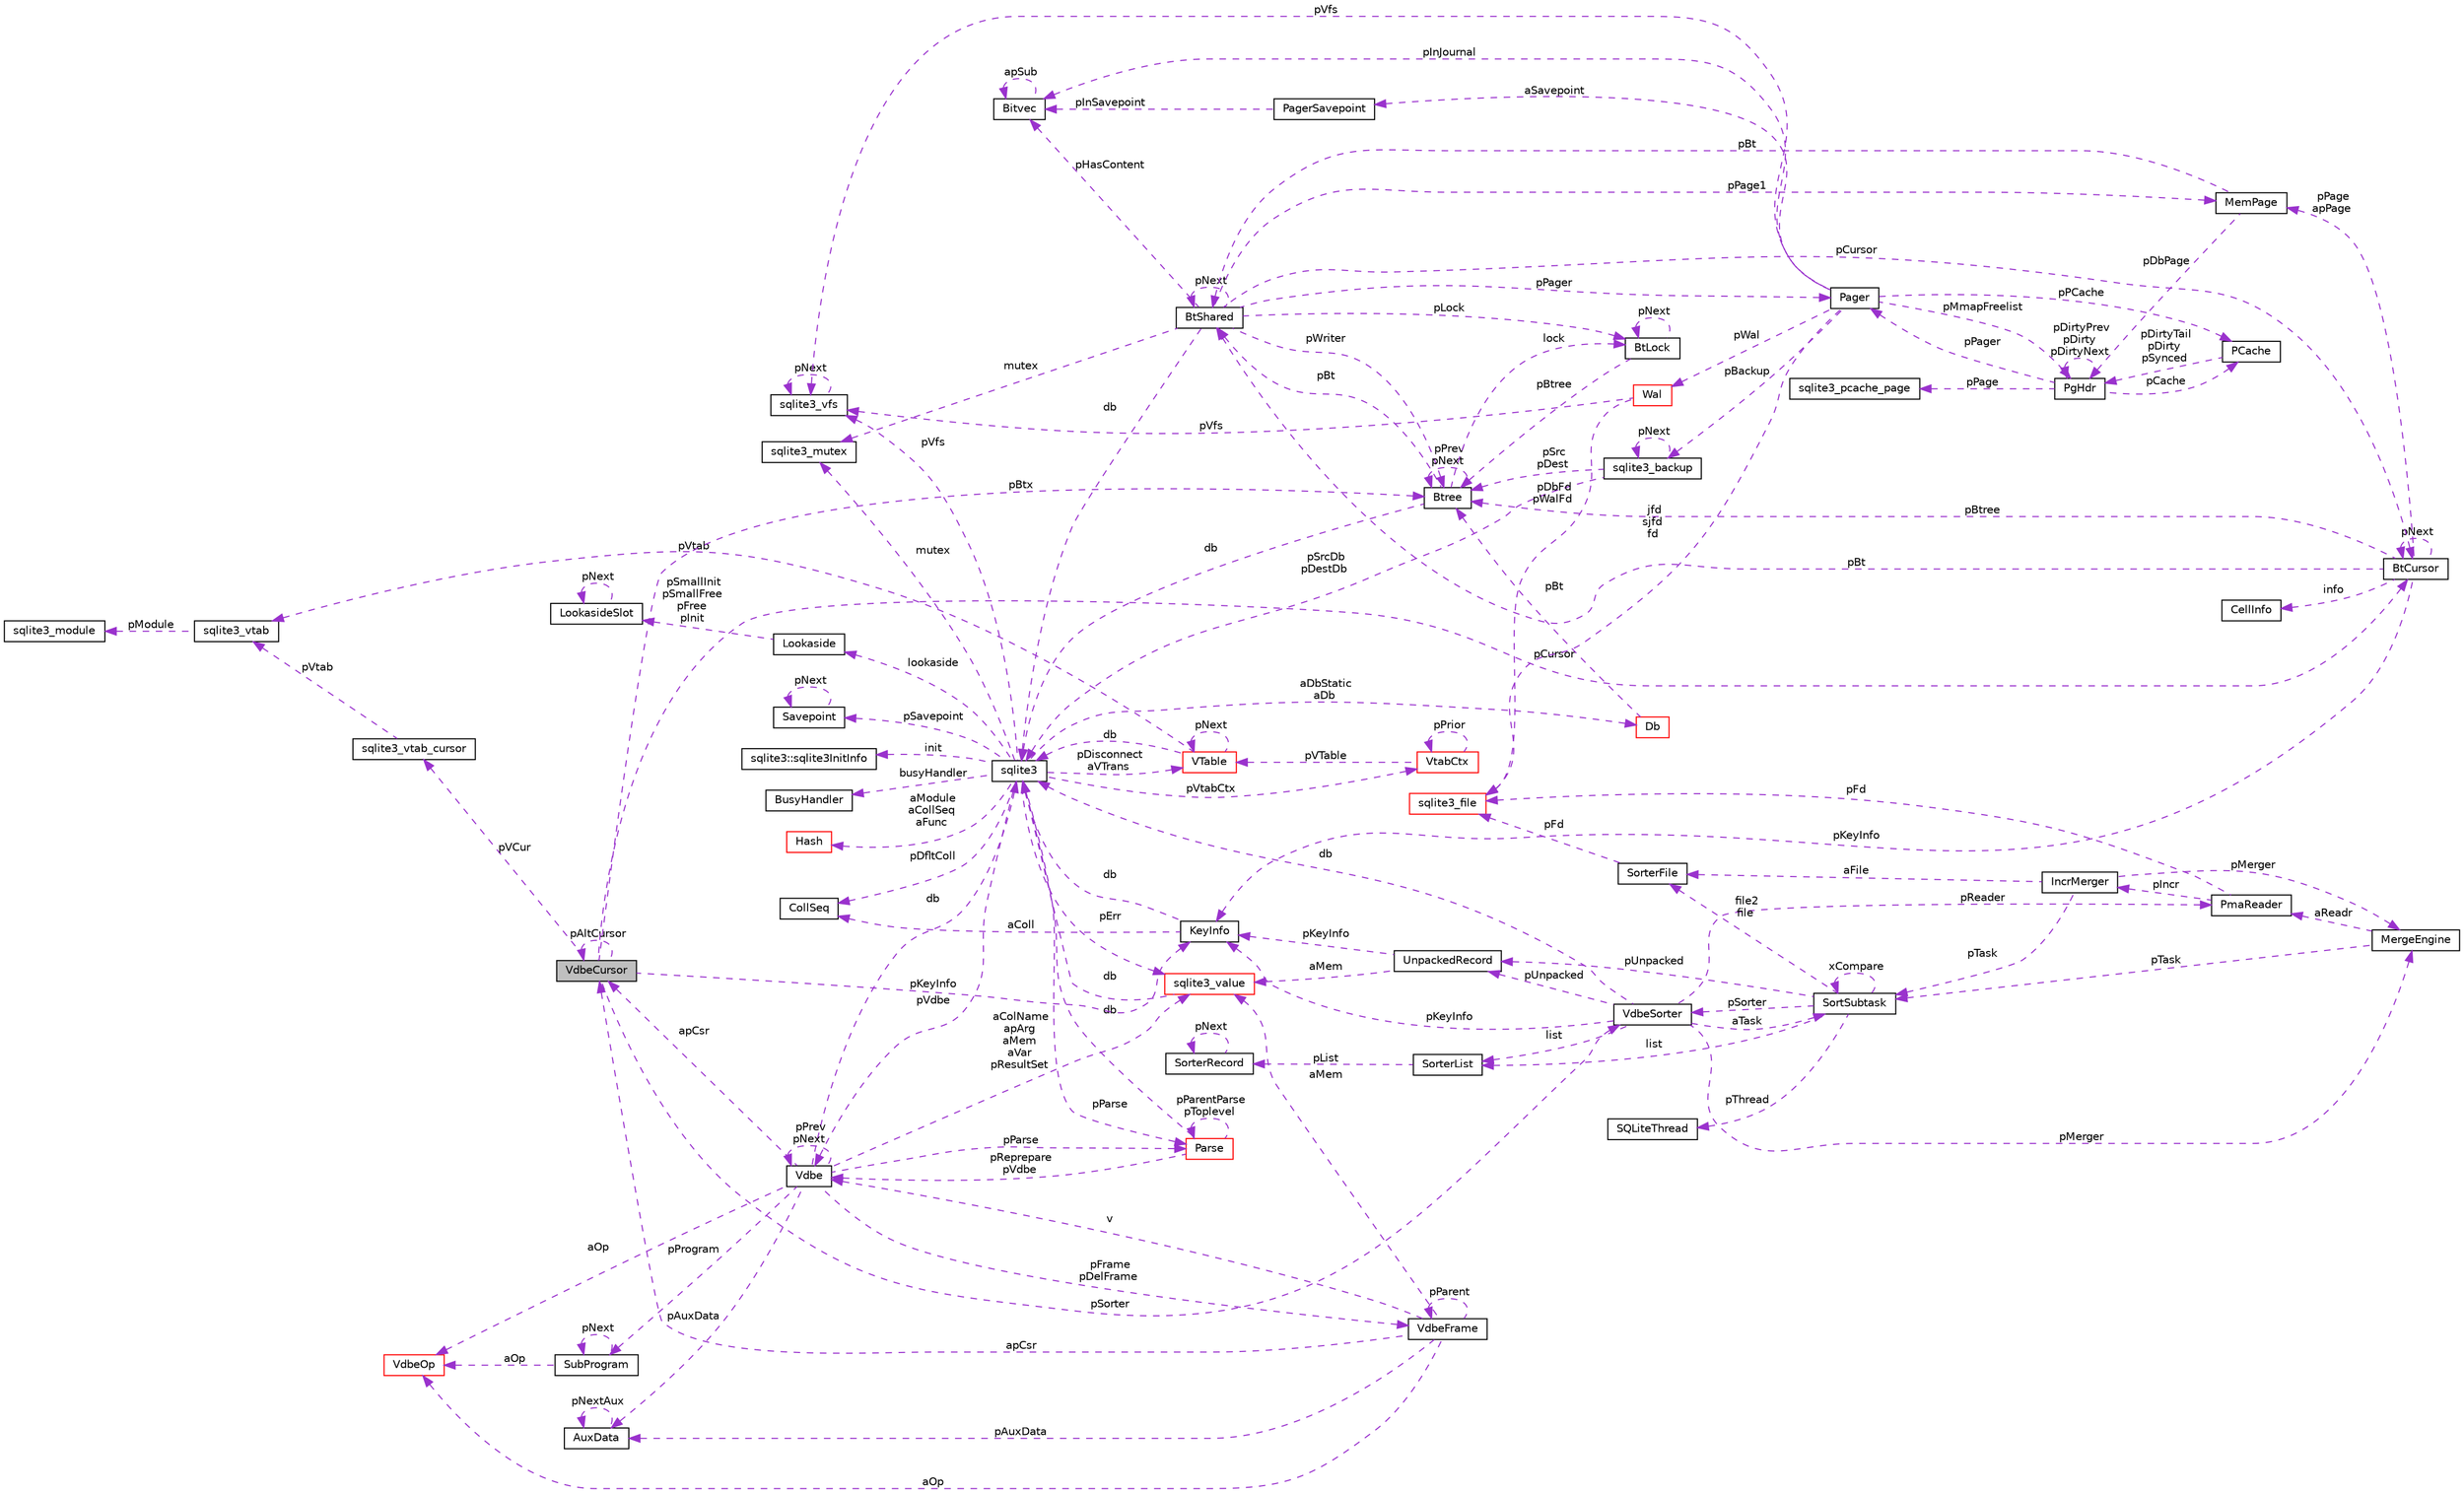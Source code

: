 digraph "VdbeCursor"
{
 // LATEX_PDF_SIZE
  edge [fontname="Helvetica",fontsize="10",labelfontname="Helvetica",labelfontsize="10"];
  node [fontname="Helvetica",fontsize="10",shape=record];
  rankdir="LR";
  Node1 [label="VdbeCursor",height=0.2,width=0.4,color="black", fillcolor="grey75", style="filled", fontcolor="black",tooltip=" "];
  Node2 -> Node1 [dir="back",color="darkorchid3",fontsize="10",style="dashed",label=" pCursor" ,fontname="Helvetica"];
  Node2 [label="BtCursor",height=0.2,width=0.4,color="black", fillcolor="white", style="filled",URL="$structBtCursor.html",tooltip=" "];
  Node2 -> Node2 [dir="back",color="darkorchid3",fontsize="10",style="dashed",label=" pNext" ,fontname="Helvetica"];
  Node3 -> Node2 [dir="back",color="darkorchid3",fontsize="10",style="dashed",label=" info" ,fontname="Helvetica"];
  Node3 [label="CellInfo",height=0.2,width=0.4,color="black", fillcolor="white", style="filled",URL="$structCellInfo.html",tooltip=" "];
  Node4 -> Node2 [dir="back",color="darkorchid3",fontsize="10",style="dashed",label=" pBt" ,fontname="Helvetica"];
  Node4 [label="BtShared",height=0.2,width=0.4,color="black", fillcolor="white", style="filled",URL="$structBtShared.html",tooltip=" "];
  Node2 -> Node4 [dir="back",color="darkorchid3",fontsize="10",style="dashed",label=" pCursor" ,fontname="Helvetica"];
  Node4 -> Node4 [dir="back",color="darkorchid3",fontsize="10",style="dashed",label=" pNext" ,fontname="Helvetica"];
  Node5 -> Node4 [dir="back",color="darkorchid3",fontsize="10",style="dashed",label=" db" ,fontname="Helvetica"];
  Node5 [label="sqlite3",height=0.2,width=0.4,color="black", fillcolor="white", style="filled",URL="$structsqlite3.html",tooltip=" "];
  Node6 -> Node5 [dir="back",color="darkorchid3",fontsize="10",style="dashed",label=" pVdbe" ,fontname="Helvetica"];
  Node6 [label="Vdbe",height=0.2,width=0.4,color="black", fillcolor="white", style="filled",URL="$structVdbe.html",tooltip=" "];
  Node6 -> Node6 [dir="back",color="darkorchid3",fontsize="10",style="dashed",label=" pPrev\npNext" ,fontname="Helvetica"];
  Node5 -> Node6 [dir="back",color="darkorchid3",fontsize="10",style="dashed",label=" db" ,fontname="Helvetica"];
  Node7 -> Node6 [dir="back",color="darkorchid3",fontsize="10",style="dashed",label=" aColName\napArg\naMem\naVar\npResultSet" ,fontname="Helvetica"];
  Node7 [label="sqlite3_value",height=0.2,width=0.4,color="red", fillcolor="white", style="filled",URL="$structsqlite3__value.html",tooltip=" "];
  Node5 -> Node7 [dir="back",color="darkorchid3",fontsize="10",style="dashed",label=" db" ,fontname="Helvetica"];
  Node11 -> Node6 [dir="back",color="darkorchid3",fontsize="10",style="dashed",label=" pFrame\npDelFrame" ,fontname="Helvetica"];
  Node11 [label="VdbeFrame",height=0.2,width=0.4,color="black", fillcolor="white", style="filled",URL="$structVdbeFrame.html",tooltip=" "];
  Node6 -> Node11 [dir="back",color="darkorchid3",fontsize="10",style="dashed",label=" v" ,fontname="Helvetica"];
  Node7 -> Node11 [dir="back",color="darkorchid3",fontsize="10",style="dashed",label=" aMem" ,fontname="Helvetica"];
  Node11 -> Node11 [dir="back",color="darkorchid3",fontsize="10",style="dashed",label=" pParent" ,fontname="Helvetica"];
  Node12 -> Node11 [dir="back",color="darkorchid3",fontsize="10",style="dashed",label=" pAuxData" ,fontname="Helvetica"];
  Node12 [label="AuxData",height=0.2,width=0.4,color="black", fillcolor="white", style="filled",URL="$structAuxData.html",tooltip=" "];
  Node12 -> Node12 [dir="back",color="darkorchid3",fontsize="10",style="dashed",label=" pNextAux" ,fontname="Helvetica"];
  Node1 -> Node11 [dir="back",color="darkorchid3",fontsize="10",style="dashed",label=" apCsr" ,fontname="Helvetica"];
  Node13 -> Node11 [dir="back",color="darkorchid3",fontsize="10",style="dashed",label=" aOp" ,fontname="Helvetica"];
  Node13 [label="VdbeOp",height=0.2,width=0.4,color="red", fillcolor="white", style="filled",URL="$structVdbeOp.html",tooltip=" "];
  Node12 -> Node6 [dir="back",color="darkorchid3",fontsize="10",style="dashed",label=" pAuxData" ,fontname="Helvetica"];
  Node46 -> Node6 [dir="back",color="darkorchid3",fontsize="10",style="dashed",label=" pProgram" ,fontname="Helvetica"];
  Node46 [label="SubProgram",height=0.2,width=0.4,color="black", fillcolor="white", style="filled",URL="$structSubProgram.html",tooltip=" "];
  Node46 -> Node46 [dir="back",color="darkorchid3",fontsize="10",style="dashed",label=" pNext" ,fontname="Helvetica"];
  Node13 -> Node46 [dir="back",color="darkorchid3",fontsize="10",style="dashed",label=" aOp" ,fontname="Helvetica"];
  Node1 -> Node6 [dir="back",color="darkorchid3",fontsize="10",style="dashed",label=" apCsr" ,fontname="Helvetica"];
  Node49 -> Node6 [dir="back",color="darkorchid3",fontsize="10",style="dashed",label=" pParse" ,fontname="Helvetica"];
  Node49 [label="Parse",height=0.2,width=0.4,color="red", fillcolor="white", style="filled",URL="$structParse.html",tooltip=" "];
  Node6 -> Node49 [dir="back",color="darkorchid3",fontsize="10",style="dashed",label=" pReprepare\npVdbe" ,fontname="Helvetica"];
  Node5 -> Node49 [dir="back",color="darkorchid3",fontsize="10",style="dashed",label=" db" ,fontname="Helvetica"];
  Node49 -> Node49 [dir="back",color="darkorchid3",fontsize="10",style="dashed",label=" pParentParse\npToplevel" ,fontname="Helvetica"];
  Node13 -> Node6 [dir="back",color="darkorchid3",fontsize="10",style="dashed",label=" aOp" ,fontname="Helvetica"];
  Node55 -> Node5 [dir="back",color="darkorchid3",fontsize="10",style="dashed",label=" pSavepoint" ,fontname="Helvetica"];
  Node55 [label="Savepoint",height=0.2,width=0.4,color="black", fillcolor="white", style="filled",URL="$structSavepoint.html",tooltip=" "];
  Node55 -> Node55 [dir="back",color="darkorchid3",fontsize="10",style="dashed",label=" pNext" ,fontname="Helvetica"];
  Node56 -> Node5 [dir="back",color="darkorchid3",fontsize="10",style="dashed",label=" lookaside" ,fontname="Helvetica"];
  Node56 [label="Lookaside",height=0.2,width=0.4,color="black", fillcolor="white", style="filled",URL="$structLookaside.html",tooltip=" "];
  Node57 -> Node56 [dir="back",color="darkorchid3",fontsize="10",style="dashed",label=" pSmallInit\npSmallFree\npFree\npInit" ,fontname="Helvetica"];
  Node57 [label="LookasideSlot",height=0.2,width=0.4,color="black", fillcolor="white", style="filled",URL="$structLookasideSlot.html",tooltip=" "];
  Node57 -> Node57 [dir="back",color="darkorchid3",fontsize="10",style="dashed",label=" pNext" ,fontname="Helvetica"];
  Node7 -> Node5 [dir="back",color="darkorchid3",fontsize="10",style="dashed",label=" pErr" ,fontname="Helvetica"];
  Node58 -> Node5 [dir="back",color="darkorchid3",fontsize="10",style="dashed",label=" mutex" ,fontname="Helvetica"];
  Node58 [label="sqlite3_mutex",height=0.2,width=0.4,color="black", fillcolor="white", style="filled",URL="$structsqlite3__mutex.html",tooltip=" "];
  Node59 -> Node5 [dir="back",color="darkorchid3",fontsize="10",style="dashed",label=" pVfs" ,fontname="Helvetica"];
  Node59 [label="sqlite3_vfs",height=0.2,width=0.4,color="black", fillcolor="white", style="filled",URL="$structsqlite3__vfs.html",tooltip=" "];
  Node59 -> Node59 [dir="back",color="darkorchid3",fontsize="10",style="dashed",label=" pNext" ,fontname="Helvetica"];
  Node60 -> Node5 [dir="back",color="darkorchid3",fontsize="10",style="dashed",label=" init" ,fontname="Helvetica"];
  Node60 [label="sqlite3::sqlite3InitInfo",height=0.2,width=0.4,color="black", fillcolor="white", style="filled",URL="$structsqlite3_1_1sqlite3InitInfo.html",tooltip=" "];
  Node61 -> Node5 [dir="back",color="darkorchid3",fontsize="10",style="dashed",label=" busyHandler" ,fontname="Helvetica"];
  Node61 [label="BusyHandler",height=0.2,width=0.4,color="black", fillcolor="white", style="filled",URL="$structBusyHandler.html",tooltip=" "];
  Node62 -> Node5 [dir="back",color="darkorchid3",fontsize="10",style="dashed",label=" pVtabCtx" ,fontname="Helvetica"];
  Node62 [label="VtabCtx",height=0.2,width=0.4,color="red", fillcolor="white", style="filled",URL="$structVtabCtx.html",tooltip=" "];
  Node62 -> Node62 [dir="back",color="darkorchid3",fontsize="10",style="dashed",label=" pPrior" ,fontname="Helvetica"];
  Node16 -> Node62 [dir="back",color="darkorchid3",fontsize="10",style="dashed",label=" pVTable" ,fontname="Helvetica"];
  Node16 [label="VTable",height=0.2,width=0.4,color="red", fillcolor="white", style="filled",URL="$structVTable.html",tooltip=" "];
  Node5 -> Node16 [dir="back",color="darkorchid3",fontsize="10",style="dashed",label=" db" ,fontname="Helvetica"];
  Node16 -> Node16 [dir="back",color="darkorchid3",fontsize="10",style="dashed",label=" pNext" ,fontname="Helvetica"];
  Node45 -> Node16 [dir="back",color="darkorchid3",fontsize="10",style="dashed",label=" pVtab" ,fontname="Helvetica"];
  Node45 [label="sqlite3_vtab",height=0.2,width=0.4,color="black", fillcolor="white", style="filled",URL="$structsqlite3__vtab.html",tooltip=" "];
  Node18 -> Node45 [dir="back",color="darkorchid3",fontsize="10",style="dashed",label=" pModule" ,fontname="Helvetica"];
  Node18 [label="sqlite3_module",height=0.2,width=0.4,color="black", fillcolor="white", style="filled",URL="$structsqlite3__module.html",tooltip=" "];
  Node15 -> Node5 [dir="back",color="darkorchid3",fontsize="10",style="dashed",label=" pDfltColl" ,fontname="Helvetica"];
  Node15 [label="CollSeq",height=0.2,width=0.4,color="black", fillcolor="white", style="filled",URL="$structCollSeq.html",tooltip=" "];
  Node16 -> Node5 [dir="back",color="darkorchid3",fontsize="10",style="dashed",label=" pDisconnect\naVTrans" ,fontname="Helvetica"];
  Node63 -> Node5 [dir="back",color="darkorchid3",fontsize="10",style="dashed",label=" aDbStatic\naDb" ,fontname="Helvetica"];
  Node63 [label="Db",height=0.2,width=0.4,color="red", fillcolor="white", style="filled",URL="$structDb.html",tooltip=" "];
  Node64 -> Node63 [dir="back",color="darkorchid3",fontsize="10",style="dashed",label=" pBt" ,fontname="Helvetica"];
  Node64 [label="Btree",height=0.2,width=0.4,color="black", fillcolor="white", style="filled",URL="$structBtree.html",tooltip=" "];
  Node4 -> Node64 [dir="back",color="darkorchid3",fontsize="10",style="dashed",label=" pBt" ,fontname="Helvetica"];
  Node5 -> Node64 [dir="back",color="darkorchid3",fontsize="10",style="dashed",label=" db" ,fontname="Helvetica"];
  Node65 -> Node64 [dir="back",color="darkorchid3",fontsize="10",style="dashed",label=" lock" ,fontname="Helvetica"];
  Node65 [label="BtLock",height=0.2,width=0.4,color="black", fillcolor="white", style="filled",URL="$structBtLock.html",tooltip=" "];
  Node65 -> Node65 [dir="back",color="darkorchid3",fontsize="10",style="dashed",label=" pNext" ,fontname="Helvetica"];
  Node64 -> Node65 [dir="back",color="darkorchid3",fontsize="10",style="dashed",label=" pBtree" ,fontname="Helvetica"];
  Node64 -> Node64 [dir="back",color="darkorchid3",fontsize="10",style="dashed",label=" pPrev\npNext" ,fontname="Helvetica"];
  Node21 -> Node5 [dir="back",color="darkorchid3",fontsize="10",style="dashed",label=" aModule\naCollSeq\naFunc" ,fontname="Helvetica"];
  Node21 [label="Hash",height=0.2,width=0.4,color="red", fillcolor="white", style="filled",URL="$structHash.html",tooltip=" "];
  Node49 -> Node5 [dir="back",color="darkorchid3",fontsize="10",style="dashed",label=" pParse" ,fontname="Helvetica"];
  Node66 -> Node4 [dir="back",color="darkorchid3",fontsize="10",style="dashed",label=" pHasContent" ,fontname="Helvetica"];
  Node66 [label="Bitvec",height=0.2,width=0.4,color="black", fillcolor="white", style="filled",URL="$structBitvec.html",tooltip=" "];
  Node66 -> Node66 [dir="back",color="darkorchid3",fontsize="10",style="dashed",label=" apSub" ,fontname="Helvetica"];
  Node58 -> Node4 [dir="back",color="darkorchid3",fontsize="10",style="dashed",label=" mutex" ,fontname="Helvetica"];
  Node65 -> Node4 [dir="back",color="darkorchid3",fontsize="10",style="dashed",label=" pLock" ,fontname="Helvetica"];
  Node67 -> Node4 [dir="back",color="darkorchid3",fontsize="10",style="dashed",label=" pPage1" ,fontname="Helvetica"];
  Node67 [label="MemPage",height=0.2,width=0.4,color="black", fillcolor="white", style="filled",URL="$structMemPage.html",tooltip=" "];
  Node4 -> Node67 [dir="back",color="darkorchid3",fontsize="10",style="dashed",label=" pBt" ,fontname="Helvetica"];
  Node68 -> Node67 [dir="back",color="darkorchid3",fontsize="10",style="dashed",label=" pDbPage" ,fontname="Helvetica"];
  Node68 [label="PgHdr",height=0.2,width=0.4,color="black", fillcolor="white", style="filled",URL="$structPgHdr.html",tooltip=" "];
  Node69 -> Node68 [dir="back",color="darkorchid3",fontsize="10",style="dashed",label=" pPage" ,fontname="Helvetica"];
  Node69 [label="sqlite3_pcache_page",height=0.2,width=0.4,color="black", fillcolor="white", style="filled",URL="$structsqlite3__pcache__page.html",tooltip=" "];
  Node70 -> Node68 [dir="back",color="darkorchid3",fontsize="10",style="dashed",label=" pCache" ,fontname="Helvetica"];
  Node70 [label="PCache",height=0.2,width=0.4,color="black", fillcolor="white", style="filled",URL="$structPCache.html",tooltip=" "];
  Node68 -> Node70 [dir="back",color="darkorchid3",fontsize="10",style="dashed",label=" pDirtyTail\npDirty\npSynced" ,fontname="Helvetica"];
  Node68 -> Node68 [dir="back",color="darkorchid3",fontsize="10",style="dashed",label=" pDirtyPrev\npDirty\npDirtyNext" ,fontname="Helvetica"];
  Node71 -> Node68 [dir="back",color="darkorchid3",fontsize="10",style="dashed",label=" pPager" ,fontname="Helvetica"];
  Node71 [label="Pager",height=0.2,width=0.4,color="black", fillcolor="white", style="filled",URL="$structPager.html",tooltip=" "];
  Node70 -> Node71 [dir="back",color="darkorchid3",fontsize="10",style="dashed",label=" pPCache" ,fontname="Helvetica"];
  Node72 -> Node71 [dir="back",color="darkorchid3",fontsize="10",style="dashed",label=" pBackup" ,fontname="Helvetica"];
  Node72 [label="sqlite3_backup",height=0.2,width=0.4,color="black", fillcolor="white", style="filled",URL="$structsqlite3__backup.html",tooltip=" "];
  Node72 -> Node72 [dir="back",color="darkorchid3",fontsize="10",style="dashed",label=" pNext" ,fontname="Helvetica"];
  Node5 -> Node72 [dir="back",color="darkorchid3",fontsize="10",style="dashed",label=" pSrcDb\npDestDb" ,fontname="Helvetica"];
  Node64 -> Node72 [dir="back",color="darkorchid3",fontsize="10",style="dashed",label=" pSrc\npDest" ,fontname="Helvetica"];
  Node66 -> Node71 [dir="back",color="darkorchid3",fontsize="10",style="dashed",label=" pInJournal" ,fontname="Helvetica"];
  Node73 -> Node71 [dir="back",color="darkorchid3",fontsize="10",style="dashed",label=" jfd\nsjfd\nfd" ,fontname="Helvetica"];
  Node73 [label="sqlite3_file",height=0.2,width=0.4,color="red", fillcolor="white", style="filled",URL="$structsqlite3__file.html",tooltip=" "];
  Node59 -> Node71 [dir="back",color="darkorchid3",fontsize="10",style="dashed",label=" pVfs" ,fontname="Helvetica"];
  Node68 -> Node71 [dir="back",color="darkorchid3",fontsize="10",style="dashed",label=" pMmapFreelist" ,fontname="Helvetica"];
  Node75 -> Node71 [dir="back",color="darkorchid3",fontsize="10",style="dashed",label=" pWal" ,fontname="Helvetica"];
  Node75 [label="Wal",height=0.2,width=0.4,color="red", fillcolor="white", style="filled",URL="$structWal.html",tooltip=" "];
  Node73 -> Node75 [dir="back",color="darkorchid3",fontsize="10",style="dashed",label=" pDbFd\npWalFd" ,fontname="Helvetica"];
  Node59 -> Node75 [dir="back",color="darkorchid3",fontsize="10",style="dashed",label=" pVfs" ,fontname="Helvetica"];
  Node77 -> Node71 [dir="back",color="darkorchid3",fontsize="10",style="dashed",label=" aSavepoint" ,fontname="Helvetica"];
  Node77 [label="PagerSavepoint",height=0.2,width=0.4,color="black", fillcolor="white", style="filled",URL="$structPagerSavepoint.html",tooltip=" "];
  Node66 -> Node77 [dir="back",color="darkorchid3",fontsize="10",style="dashed",label=" pInSavepoint" ,fontname="Helvetica"];
  Node64 -> Node4 [dir="back",color="darkorchid3",fontsize="10",style="dashed",label=" pWriter" ,fontname="Helvetica"];
  Node71 -> Node4 [dir="back",color="darkorchid3",fontsize="10",style="dashed",label=" pPager" ,fontname="Helvetica"];
  Node67 -> Node2 [dir="back",color="darkorchid3",fontsize="10",style="dashed",label=" pPage\napPage" ,fontname="Helvetica"];
  Node47 -> Node2 [dir="back",color="darkorchid3",fontsize="10",style="dashed",label=" pKeyInfo" ,fontname="Helvetica"];
  Node47 [label="KeyInfo",height=0.2,width=0.4,color="black", fillcolor="white", style="filled",URL="$structKeyInfo.html",tooltip=" "];
  Node5 -> Node47 [dir="back",color="darkorchid3",fontsize="10",style="dashed",label=" db" ,fontname="Helvetica"];
  Node15 -> Node47 [dir="back",color="darkorchid3",fontsize="10",style="dashed",label=" aColl" ,fontname="Helvetica"];
  Node64 -> Node2 [dir="back",color="darkorchid3",fontsize="10",style="dashed",label=" pBtree" ,fontname="Helvetica"];
  Node78 -> Node1 [dir="back",color="darkorchid3",fontsize="10",style="dashed",label=" pVCur" ,fontname="Helvetica"];
  Node78 [label="sqlite3_vtab_cursor",height=0.2,width=0.4,color="black", fillcolor="white", style="filled",URL="$structsqlite3__vtab__cursor.html",tooltip=" "];
  Node45 -> Node78 [dir="back",color="darkorchid3",fontsize="10",style="dashed",label=" pVtab" ,fontname="Helvetica"];
  Node1 -> Node1 [dir="back",color="darkorchid3",fontsize="10",style="dashed",label=" pAltCursor" ,fontname="Helvetica"];
  Node47 -> Node1 [dir="back",color="darkorchid3",fontsize="10",style="dashed",label=" pKeyInfo" ,fontname="Helvetica"];
  Node79 -> Node1 [dir="back",color="darkorchid3",fontsize="10",style="dashed",label=" pSorter" ,fontname="Helvetica"];
  Node79 [label="VdbeSorter",height=0.2,width=0.4,color="black", fillcolor="white", style="filled",URL="$structVdbeSorter.html",tooltip=" "];
  Node80 -> Node79 [dir="back",color="darkorchid3",fontsize="10",style="dashed",label=" list" ,fontname="Helvetica"];
  Node80 [label="SorterList",height=0.2,width=0.4,color="black", fillcolor="white", style="filled",URL="$structSorterList.html",tooltip=" "];
  Node81 -> Node80 [dir="back",color="darkorchid3",fontsize="10",style="dashed",label=" pList" ,fontname="Helvetica"];
  Node81 [label="SorterRecord",height=0.2,width=0.4,color="black", fillcolor="white", style="filled",URL="$structSorterRecord.html",tooltip=" "];
  Node81 -> Node81 [dir="back",color="darkorchid3",fontsize="10",style="dashed",label=" pNext" ,fontname="Helvetica"];
  Node5 -> Node79 [dir="back",color="darkorchid3",fontsize="10",style="dashed",label=" db" ,fontname="Helvetica"];
  Node82 -> Node79 [dir="back",color="darkorchid3",fontsize="10",style="dashed",label=" pMerger" ,fontname="Helvetica"];
  Node82 [label="MergeEngine",height=0.2,width=0.4,color="black", fillcolor="white", style="filled",URL="$structMergeEngine.html",tooltip=" "];
  Node83 -> Node82 [dir="back",color="darkorchid3",fontsize="10",style="dashed",label=" aReadr" ,fontname="Helvetica"];
  Node83 [label="PmaReader",height=0.2,width=0.4,color="black", fillcolor="white", style="filled",URL="$structPmaReader.html",tooltip=" "];
  Node73 -> Node83 [dir="back",color="darkorchid3",fontsize="10",style="dashed",label=" pFd" ,fontname="Helvetica"];
  Node84 -> Node83 [dir="back",color="darkorchid3",fontsize="10",style="dashed",label=" pIncr" ,fontname="Helvetica"];
  Node84 [label="IncrMerger",height=0.2,width=0.4,color="black", fillcolor="white", style="filled",URL="$structIncrMerger.html",tooltip=" "];
  Node82 -> Node84 [dir="back",color="darkorchid3",fontsize="10",style="dashed",label=" pMerger" ,fontname="Helvetica"];
  Node85 -> Node84 [dir="back",color="darkorchid3",fontsize="10",style="dashed",label=" aFile" ,fontname="Helvetica"];
  Node85 [label="SorterFile",height=0.2,width=0.4,color="black", fillcolor="white", style="filled",URL="$structSorterFile.html",tooltip=" "];
  Node73 -> Node85 [dir="back",color="darkorchid3",fontsize="10",style="dashed",label=" pFd" ,fontname="Helvetica"];
  Node86 -> Node84 [dir="back",color="darkorchid3",fontsize="10",style="dashed",label=" pTask" ,fontname="Helvetica"];
  Node86 [label="SortSubtask",height=0.2,width=0.4,color="black", fillcolor="white", style="filled",URL="$structSortSubtask.html",tooltip=" "];
  Node80 -> Node86 [dir="back",color="darkorchid3",fontsize="10",style="dashed",label=" list" ,fontname="Helvetica"];
  Node79 -> Node86 [dir="back",color="darkorchid3",fontsize="10",style="dashed",label=" pSorter" ,fontname="Helvetica"];
  Node87 -> Node86 [dir="back",color="darkorchid3",fontsize="10",style="dashed",label=" pThread" ,fontname="Helvetica"];
  Node87 [label="SQLiteThread",height=0.2,width=0.4,color="black", fillcolor="white", style="filled",URL="$structSQLiteThread.html",tooltip=" "];
  Node88 -> Node86 [dir="back",color="darkorchid3",fontsize="10",style="dashed",label=" pUnpacked" ,fontname="Helvetica"];
  Node88 [label="UnpackedRecord",height=0.2,width=0.4,color="black", fillcolor="white", style="filled",URL="$structUnpackedRecord.html",tooltip=" "];
  Node7 -> Node88 [dir="back",color="darkorchid3",fontsize="10",style="dashed",label=" aMem" ,fontname="Helvetica"];
  Node47 -> Node88 [dir="back",color="darkorchid3",fontsize="10",style="dashed",label=" pKeyInfo" ,fontname="Helvetica"];
  Node85 -> Node86 [dir="back",color="darkorchid3",fontsize="10",style="dashed",label=" file2\nfile" ,fontname="Helvetica"];
  Node86 -> Node86 [dir="back",color="darkorchid3",fontsize="10",style="dashed",label=" xCompare" ,fontname="Helvetica"];
  Node86 -> Node82 [dir="back",color="darkorchid3",fontsize="10",style="dashed",label=" pTask" ,fontname="Helvetica"];
  Node83 -> Node79 [dir="back",color="darkorchid3",fontsize="10",style="dashed",label=" pReader" ,fontname="Helvetica"];
  Node47 -> Node79 [dir="back",color="darkorchid3",fontsize="10",style="dashed",label=" pKeyInfo" ,fontname="Helvetica"];
  Node88 -> Node79 [dir="back",color="darkorchid3",fontsize="10",style="dashed",label=" pUnpacked" ,fontname="Helvetica"];
  Node86 -> Node79 [dir="back",color="darkorchid3",fontsize="10",style="dashed",label=" aTask" ,fontname="Helvetica"];
  Node64 -> Node1 [dir="back",color="darkorchid3",fontsize="10",style="dashed",label=" pBtx" ,fontname="Helvetica"];
}
